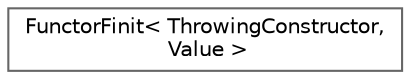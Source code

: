 digraph "类继承关系图"
{
 // LATEX_PDF_SIZE
  bgcolor="transparent";
  edge [fontname=Helvetica,fontsize=10,labelfontname=Helvetica,labelfontsize=10];
  node [fontname=Helvetica,fontsize=10,shape=box,height=0.2,width=0.4];
  rankdir="LR";
  Node0 [id="Node000000",label="FunctorFinit\< ThrowingConstructor,\l Value \>",height=0.2,width=0.4,color="grey40", fillcolor="white", style="filled",URL="$struct_functor_finit_3_01_throwing_constructor_00_01_value_01_4.html",tooltip=" "];
}

